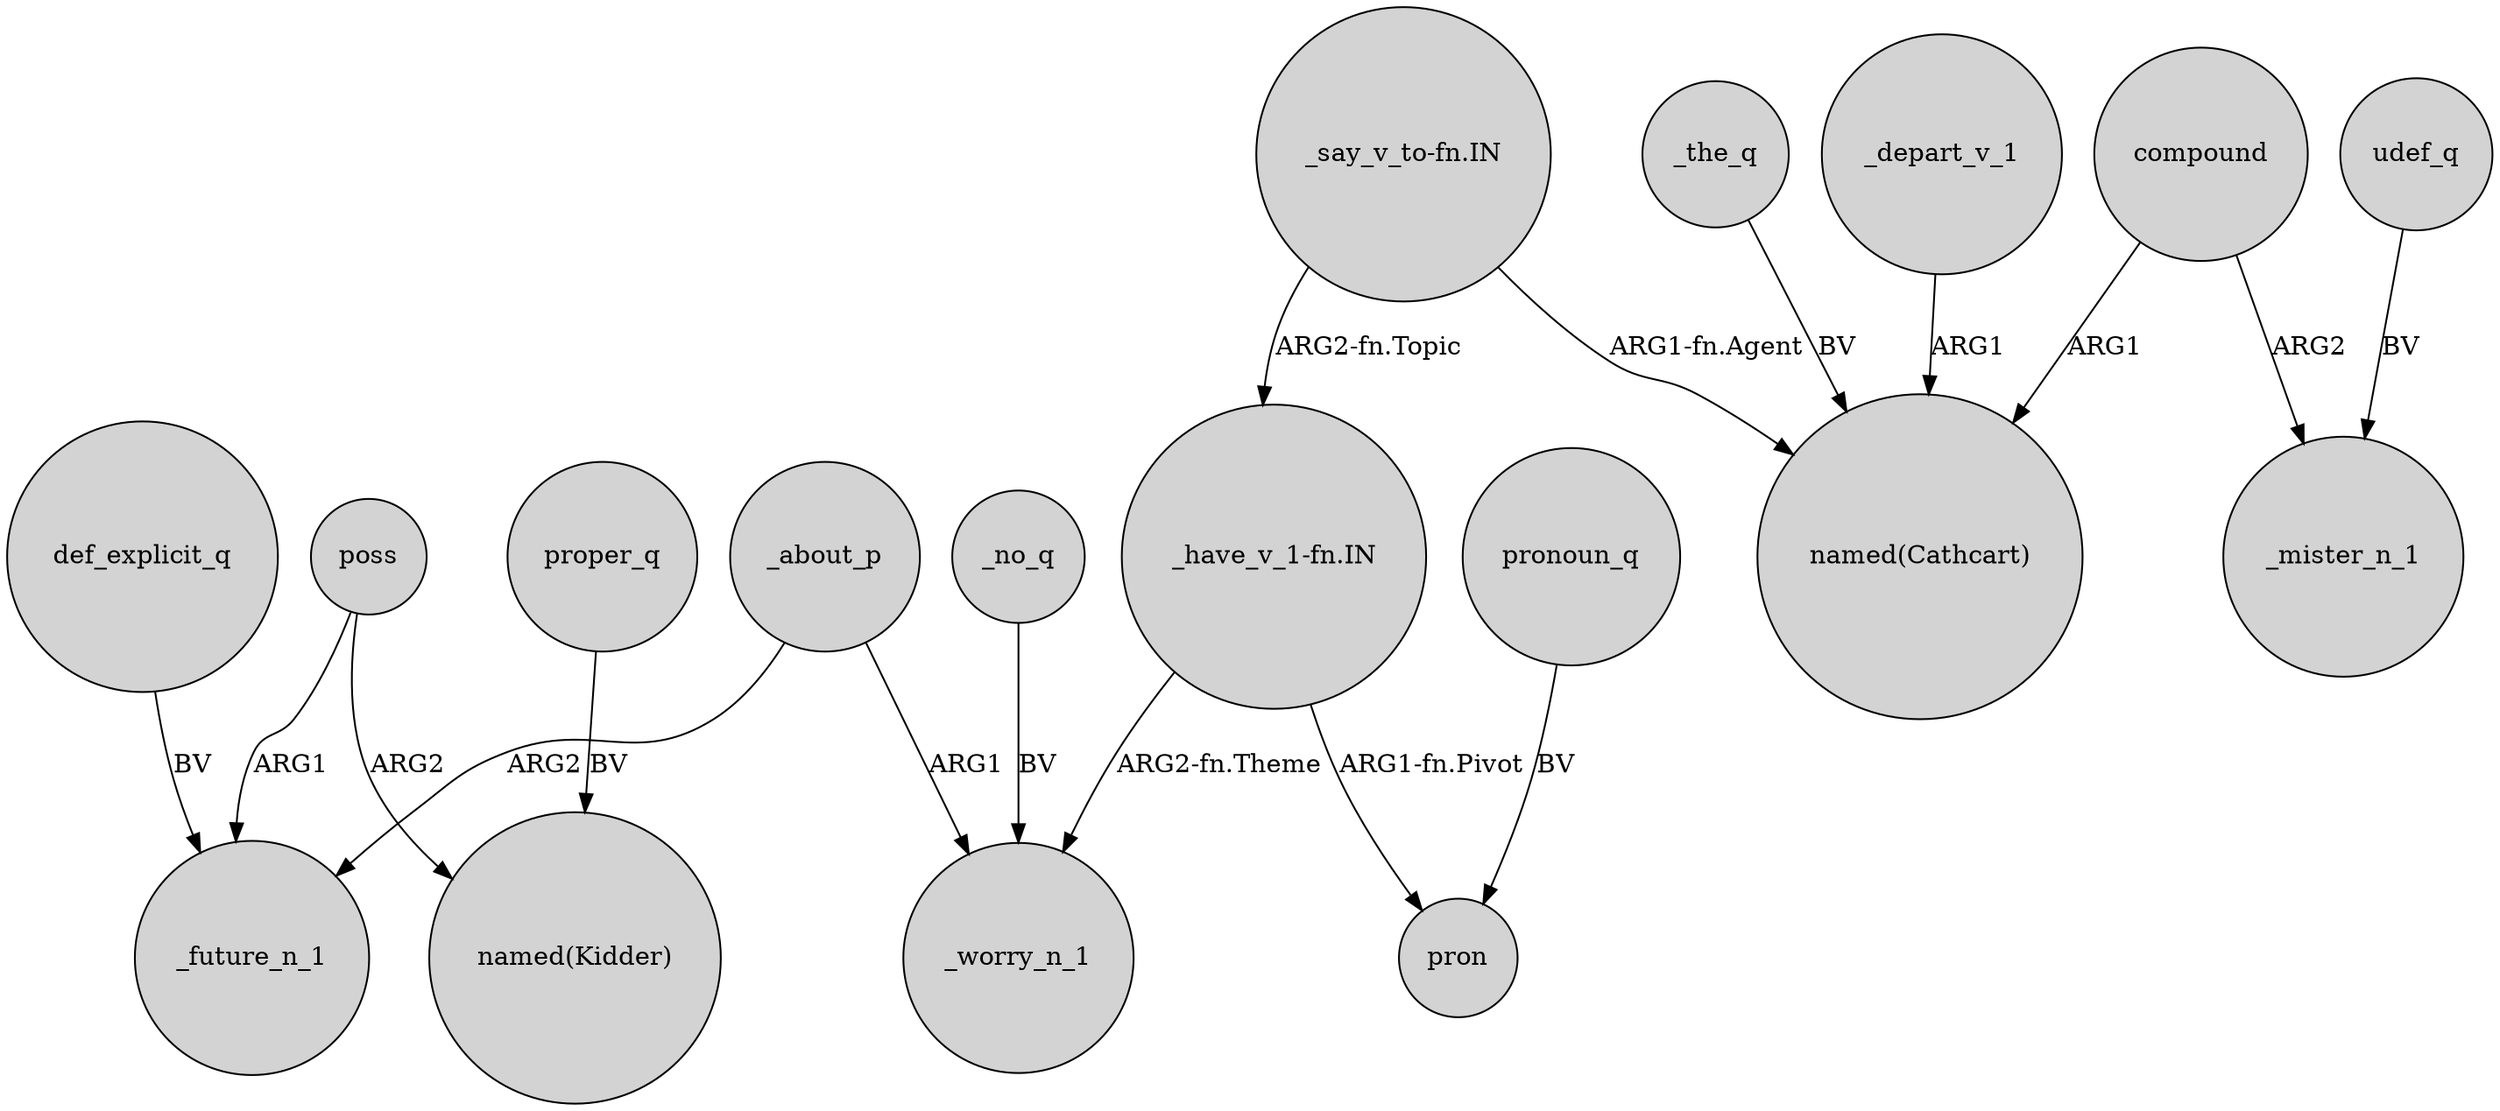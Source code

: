 digraph {
	node [shape=circle style=filled]
	def_explicit_q -> _future_n_1 [label=BV]
	udef_q -> _mister_n_1 [label=BV]
	"_say_v_to-fn.IN" -> "_have_v_1-fn.IN" [label="ARG2-fn.Topic"]
	_depart_v_1 -> "named(Cathcart)" [label=ARG1]
	compound -> "named(Cathcart)" [label=ARG1]
	poss -> "named(Kidder)" [label=ARG2]
	poss -> _future_n_1 [label=ARG1]
	_about_p -> _future_n_1 [label=ARG2]
	proper_q -> "named(Kidder)" [label=BV]
	"_have_v_1-fn.IN" -> pron [label="ARG1-fn.Pivot"]
	"_have_v_1-fn.IN" -> _worry_n_1 [label="ARG2-fn.Theme"]
	_no_q -> _worry_n_1 [label=BV]
	_the_q -> "named(Cathcart)" [label=BV]
	"_say_v_to-fn.IN" -> "named(Cathcart)" [label="ARG1-fn.Agent"]
	_about_p -> _worry_n_1 [label=ARG1]
	compound -> _mister_n_1 [label=ARG2]
	pronoun_q -> pron [label=BV]
}
